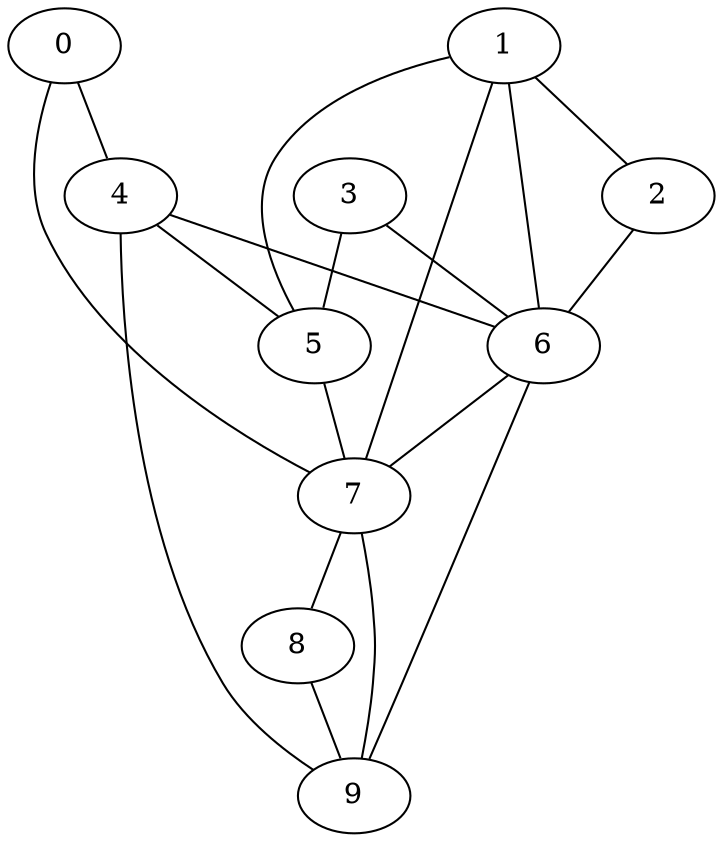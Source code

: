 strict graph G {
0 -- 4;
0 -- 7;
1 -- 2;
1 -- 5;
1 -- 6;
1 -- 7;
2 -- 1;
2 -- 6;
3 -- 5;
3 -- 6;
4 -- 0;
4 -- 5;
4 -- 6;
4 -- 9;
5 -- 1;
5 -- 3;
5 -- 4;
5 -- 7;
6 -- 1;
6 -- 2;
6 -- 3;
6 -- 4;
6 -- 7;
6 -- 9;
7 -- 0;
7 -- 1;
7 -- 5;
7 -- 6;
7 -- 8;
7 -- 9;
8 -- 7;
8 -- 9;
}
